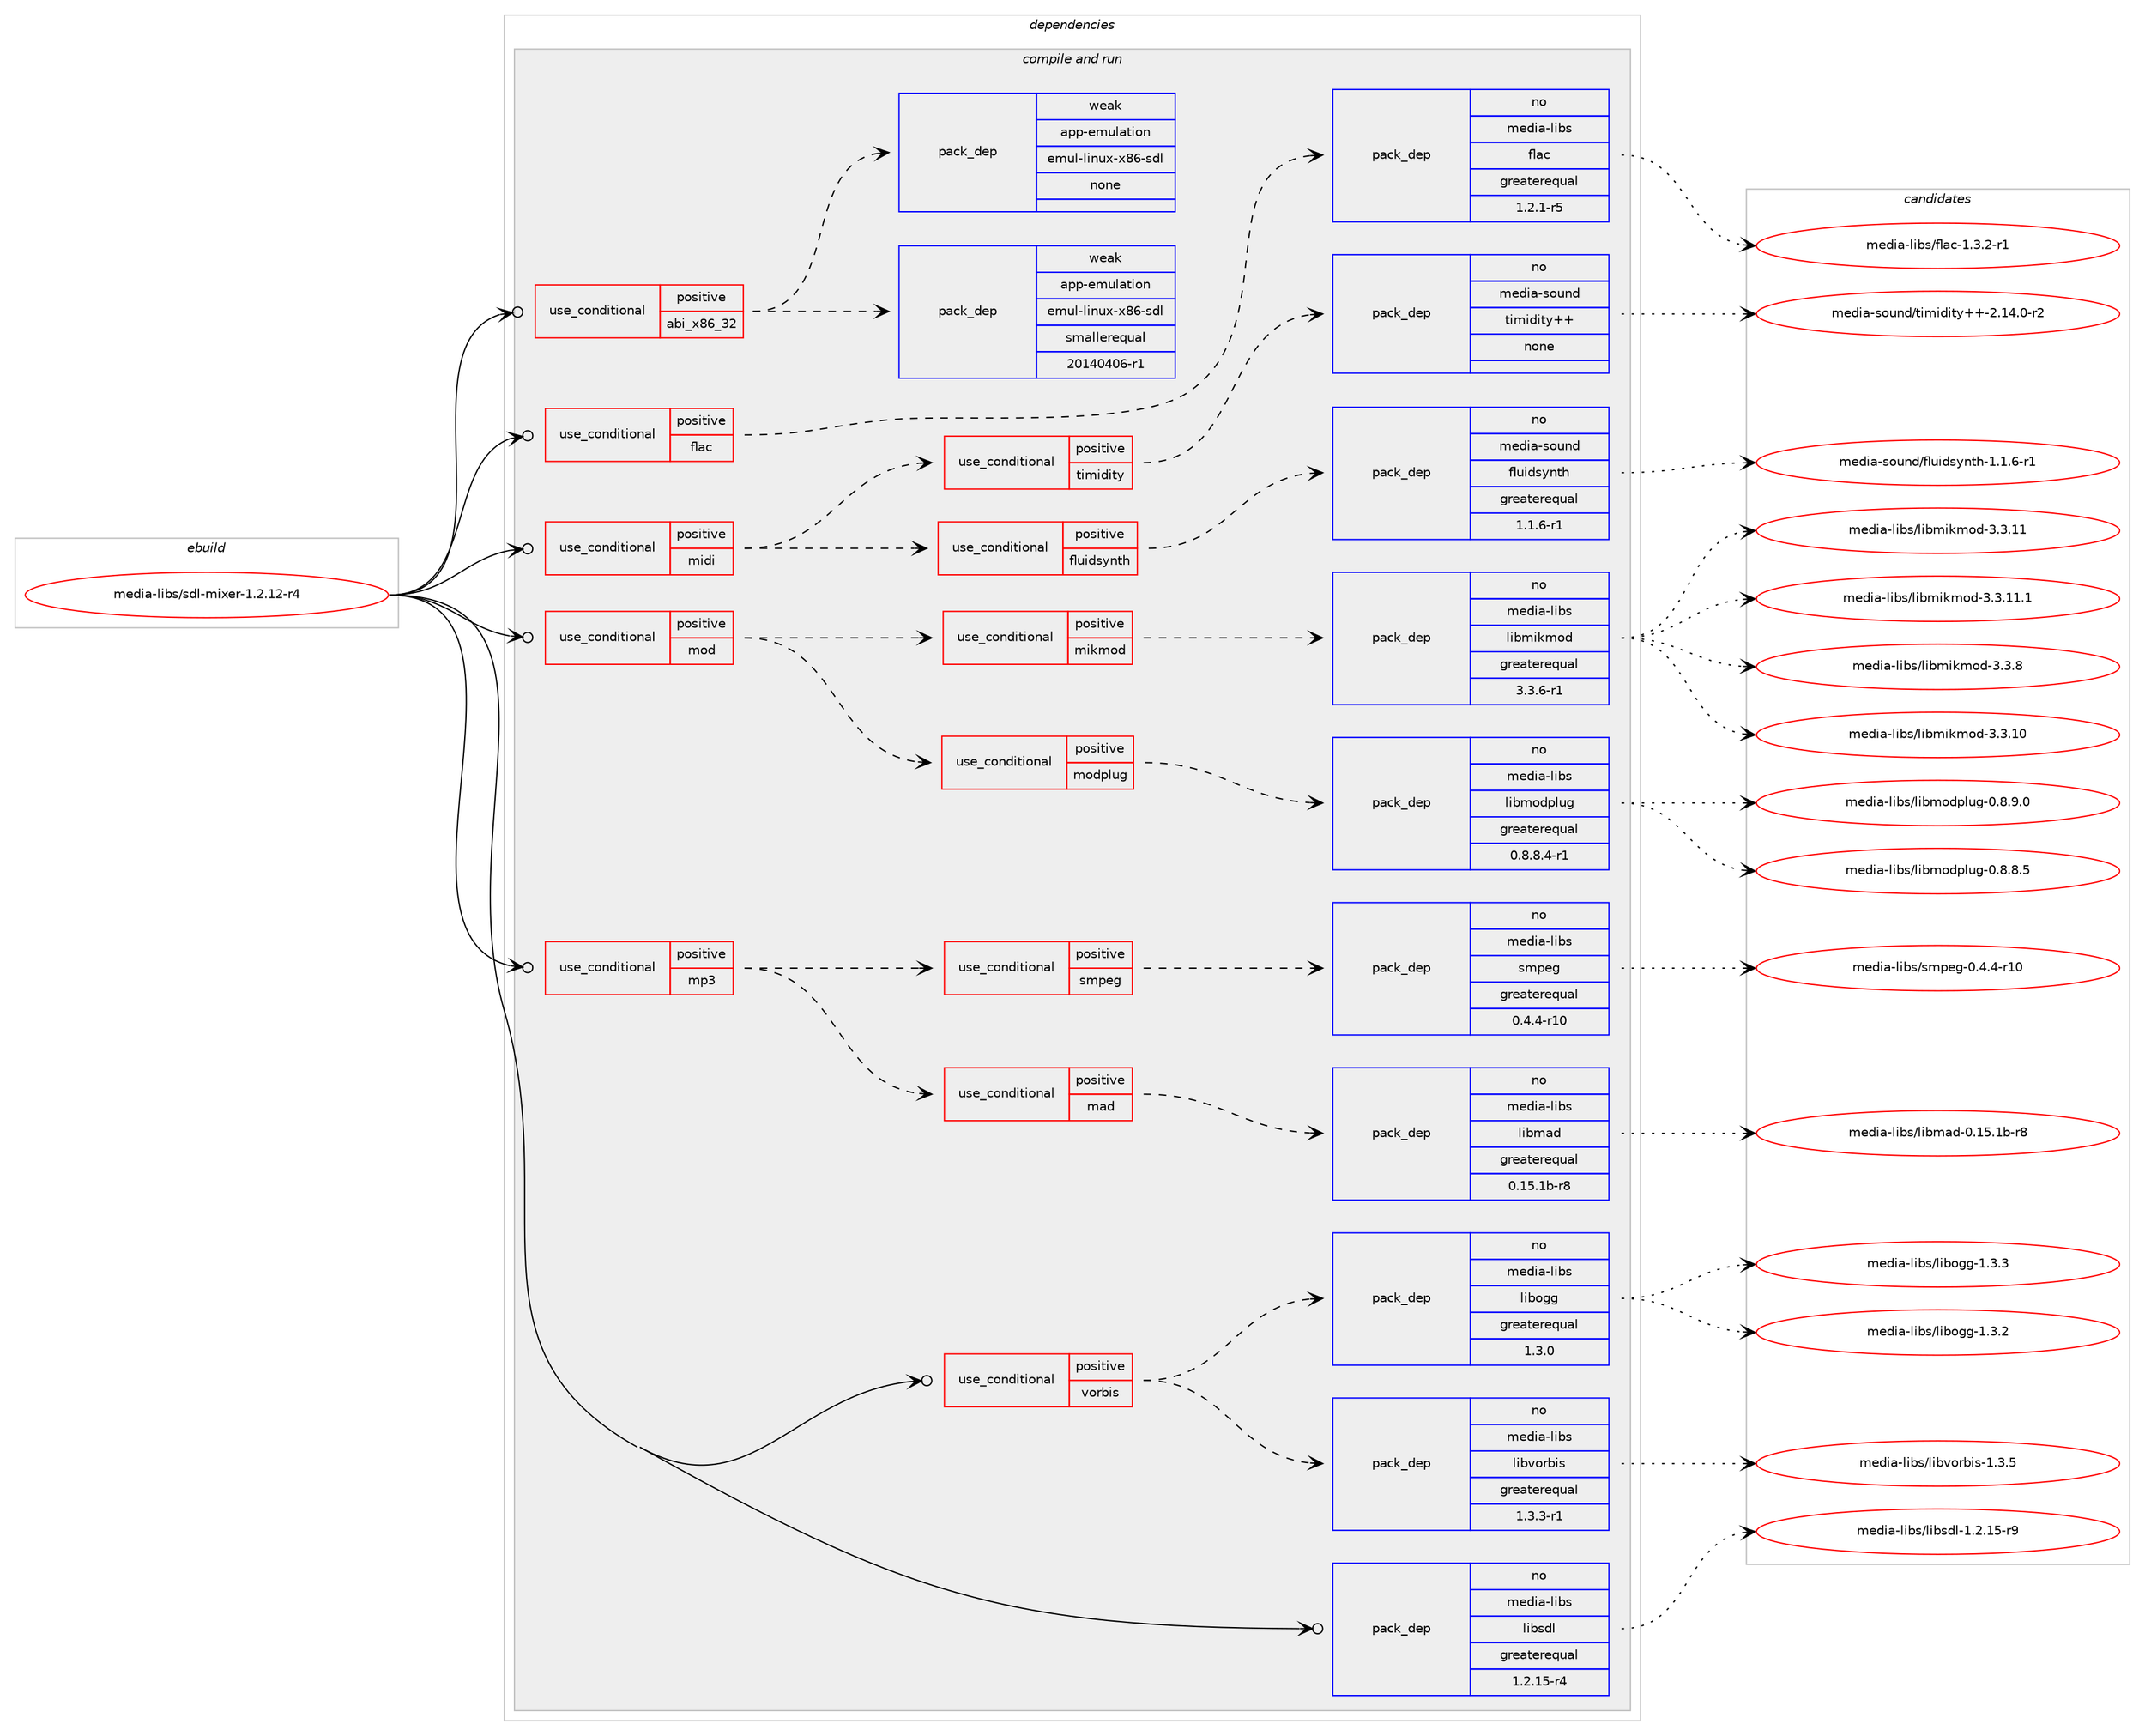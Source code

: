 digraph prolog {

# *************
# Graph options
# *************

newrank=true;
concentrate=true;
compound=true;
graph [rankdir=LR,fontname=Helvetica,fontsize=10,ranksep=1.5];#, ranksep=2.5, nodesep=0.2];
edge  [arrowhead=vee];
node  [fontname=Helvetica,fontsize=10];

# **********
# The ebuild
# **********

subgraph cluster_leftcol {
color=gray;
rank=same;
label=<<i>ebuild</i>>;
id [label="media-libs/sdl-mixer-1.2.12-r4", color=red, width=4, href="../media-libs/sdl-mixer-1.2.12-r4.svg"];
}

# ****************
# The dependencies
# ****************

subgraph cluster_midcol {
color=gray;
label=<<i>dependencies</i>>;
subgraph cluster_compile {
fillcolor="#eeeeee";
style=filled;
label=<<i>compile</i>>;
}
subgraph cluster_compileandrun {
fillcolor="#eeeeee";
style=filled;
label=<<i>compile and run</i>>;
subgraph cond91466 {
dependency370305 [label=<<TABLE BORDER="0" CELLBORDER="1" CELLSPACING="0" CELLPADDING="4"><TR><TD ROWSPAN="3" CELLPADDING="10">use_conditional</TD></TR><TR><TD>positive</TD></TR><TR><TD>abi_x86_32</TD></TR></TABLE>>, shape=none, color=red];
subgraph pack272937 {
dependency370306 [label=<<TABLE BORDER="0" CELLBORDER="1" CELLSPACING="0" CELLPADDING="4" WIDTH="220"><TR><TD ROWSPAN="6" CELLPADDING="30">pack_dep</TD></TR><TR><TD WIDTH="110">weak</TD></TR><TR><TD>app-emulation</TD></TR><TR><TD>emul-linux-x86-sdl</TD></TR><TR><TD>smallerequal</TD></TR><TR><TD>20140406-r1</TD></TR></TABLE>>, shape=none, color=blue];
}
dependency370305:e -> dependency370306:w [weight=20,style="dashed",arrowhead="vee"];
subgraph pack272938 {
dependency370307 [label=<<TABLE BORDER="0" CELLBORDER="1" CELLSPACING="0" CELLPADDING="4" WIDTH="220"><TR><TD ROWSPAN="6" CELLPADDING="30">pack_dep</TD></TR><TR><TD WIDTH="110">weak</TD></TR><TR><TD>app-emulation</TD></TR><TR><TD>emul-linux-x86-sdl</TD></TR><TR><TD>none</TD></TR><TR><TD></TD></TR></TABLE>>, shape=none, color=blue];
}
dependency370305:e -> dependency370307:w [weight=20,style="dashed",arrowhead="vee"];
}
id:e -> dependency370305:w [weight=20,style="solid",arrowhead="odotvee"];
subgraph cond91467 {
dependency370308 [label=<<TABLE BORDER="0" CELLBORDER="1" CELLSPACING="0" CELLPADDING="4"><TR><TD ROWSPAN="3" CELLPADDING="10">use_conditional</TD></TR><TR><TD>positive</TD></TR><TR><TD>flac</TD></TR></TABLE>>, shape=none, color=red];
subgraph pack272939 {
dependency370309 [label=<<TABLE BORDER="0" CELLBORDER="1" CELLSPACING="0" CELLPADDING="4" WIDTH="220"><TR><TD ROWSPAN="6" CELLPADDING="30">pack_dep</TD></TR><TR><TD WIDTH="110">no</TD></TR><TR><TD>media-libs</TD></TR><TR><TD>flac</TD></TR><TR><TD>greaterequal</TD></TR><TR><TD>1.2.1-r5</TD></TR></TABLE>>, shape=none, color=blue];
}
dependency370308:e -> dependency370309:w [weight=20,style="dashed",arrowhead="vee"];
}
id:e -> dependency370308:w [weight=20,style="solid",arrowhead="odotvee"];
subgraph cond91468 {
dependency370310 [label=<<TABLE BORDER="0" CELLBORDER="1" CELLSPACING="0" CELLPADDING="4"><TR><TD ROWSPAN="3" CELLPADDING="10">use_conditional</TD></TR><TR><TD>positive</TD></TR><TR><TD>midi</TD></TR></TABLE>>, shape=none, color=red];
subgraph cond91469 {
dependency370311 [label=<<TABLE BORDER="0" CELLBORDER="1" CELLSPACING="0" CELLPADDING="4"><TR><TD ROWSPAN="3" CELLPADDING="10">use_conditional</TD></TR><TR><TD>positive</TD></TR><TR><TD>fluidsynth</TD></TR></TABLE>>, shape=none, color=red];
subgraph pack272940 {
dependency370312 [label=<<TABLE BORDER="0" CELLBORDER="1" CELLSPACING="0" CELLPADDING="4" WIDTH="220"><TR><TD ROWSPAN="6" CELLPADDING="30">pack_dep</TD></TR><TR><TD WIDTH="110">no</TD></TR><TR><TD>media-sound</TD></TR><TR><TD>fluidsynth</TD></TR><TR><TD>greaterequal</TD></TR><TR><TD>1.1.6-r1</TD></TR></TABLE>>, shape=none, color=blue];
}
dependency370311:e -> dependency370312:w [weight=20,style="dashed",arrowhead="vee"];
}
dependency370310:e -> dependency370311:w [weight=20,style="dashed",arrowhead="vee"];
subgraph cond91470 {
dependency370313 [label=<<TABLE BORDER="0" CELLBORDER="1" CELLSPACING="0" CELLPADDING="4"><TR><TD ROWSPAN="3" CELLPADDING="10">use_conditional</TD></TR><TR><TD>positive</TD></TR><TR><TD>timidity</TD></TR></TABLE>>, shape=none, color=red];
subgraph pack272941 {
dependency370314 [label=<<TABLE BORDER="0" CELLBORDER="1" CELLSPACING="0" CELLPADDING="4" WIDTH="220"><TR><TD ROWSPAN="6" CELLPADDING="30">pack_dep</TD></TR><TR><TD WIDTH="110">no</TD></TR><TR><TD>media-sound</TD></TR><TR><TD>timidity++</TD></TR><TR><TD>none</TD></TR><TR><TD></TD></TR></TABLE>>, shape=none, color=blue];
}
dependency370313:e -> dependency370314:w [weight=20,style="dashed",arrowhead="vee"];
}
dependency370310:e -> dependency370313:w [weight=20,style="dashed",arrowhead="vee"];
}
id:e -> dependency370310:w [weight=20,style="solid",arrowhead="odotvee"];
subgraph cond91471 {
dependency370315 [label=<<TABLE BORDER="0" CELLBORDER="1" CELLSPACING="0" CELLPADDING="4"><TR><TD ROWSPAN="3" CELLPADDING="10">use_conditional</TD></TR><TR><TD>positive</TD></TR><TR><TD>mod</TD></TR></TABLE>>, shape=none, color=red];
subgraph cond91472 {
dependency370316 [label=<<TABLE BORDER="0" CELLBORDER="1" CELLSPACING="0" CELLPADDING="4"><TR><TD ROWSPAN="3" CELLPADDING="10">use_conditional</TD></TR><TR><TD>positive</TD></TR><TR><TD>modplug</TD></TR></TABLE>>, shape=none, color=red];
subgraph pack272942 {
dependency370317 [label=<<TABLE BORDER="0" CELLBORDER="1" CELLSPACING="0" CELLPADDING="4" WIDTH="220"><TR><TD ROWSPAN="6" CELLPADDING="30">pack_dep</TD></TR><TR><TD WIDTH="110">no</TD></TR><TR><TD>media-libs</TD></TR><TR><TD>libmodplug</TD></TR><TR><TD>greaterequal</TD></TR><TR><TD>0.8.8.4-r1</TD></TR></TABLE>>, shape=none, color=blue];
}
dependency370316:e -> dependency370317:w [weight=20,style="dashed",arrowhead="vee"];
}
dependency370315:e -> dependency370316:w [weight=20,style="dashed",arrowhead="vee"];
subgraph cond91473 {
dependency370318 [label=<<TABLE BORDER="0" CELLBORDER="1" CELLSPACING="0" CELLPADDING="4"><TR><TD ROWSPAN="3" CELLPADDING="10">use_conditional</TD></TR><TR><TD>positive</TD></TR><TR><TD>mikmod</TD></TR></TABLE>>, shape=none, color=red];
subgraph pack272943 {
dependency370319 [label=<<TABLE BORDER="0" CELLBORDER="1" CELLSPACING="0" CELLPADDING="4" WIDTH="220"><TR><TD ROWSPAN="6" CELLPADDING="30">pack_dep</TD></TR><TR><TD WIDTH="110">no</TD></TR><TR><TD>media-libs</TD></TR><TR><TD>libmikmod</TD></TR><TR><TD>greaterequal</TD></TR><TR><TD>3.3.6-r1</TD></TR></TABLE>>, shape=none, color=blue];
}
dependency370318:e -> dependency370319:w [weight=20,style="dashed",arrowhead="vee"];
}
dependency370315:e -> dependency370318:w [weight=20,style="dashed",arrowhead="vee"];
}
id:e -> dependency370315:w [weight=20,style="solid",arrowhead="odotvee"];
subgraph cond91474 {
dependency370320 [label=<<TABLE BORDER="0" CELLBORDER="1" CELLSPACING="0" CELLPADDING="4"><TR><TD ROWSPAN="3" CELLPADDING="10">use_conditional</TD></TR><TR><TD>positive</TD></TR><TR><TD>mp3</TD></TR></TABLE>>, shape=none, color=red];
subgraph cond91475 {
dependency370321 [label=<<TABLE BORDER="0" CELLBORDER="1" CELLSPACING="0" CELLPADDING="4"><TR><TD ROWSPAN="3" CELLPADDING="10">use_conditional</TD></TR><TR><TD>positive</TD></TR><TR><TD>mad</TD></TR></TABLE>>, shape=none, color=red];
subgraph pack272944 {
dependency370322 [label=<<TABLE BORDER="0" CELLBORDER="1" CELLSPACING="0" CELLPADDING="4" WIDTH="220"><TR><TD ROWSPAN="6" CELLPADDING="30">pack_dep</TD></TR><TR><TD WIDTH="110">no</TD></TR><TR><TD>media-libs</TD></TR><TR><TD>libmad</TD></TR><TR><TD>greaterequal</TD></TR><TR><TD>0.15.1b-r8</TD></TR></TABLE>>, shape=none, color=blue];
}
dependency370321:e -> dependency370322:w [weight=20,style="dashed",arrowhead="vee"];
}
dependency370320:e -> dependency370321:w [weight=20,style="dashed",arrowhead="vee"];
subgraph cond91476 {
dependency370323 [label=<<TABLE BORDER="0" CELLBORDER="1" CELLSPACING="0" CELLPADDING="4"><TR><TD ROWSPAN="3" CELLPADDING="10">use_conditional</TD></TR><TR><TD>positive</TD></TR><TR><TD>smpeg</TD></TR></TABLE>>, shape=none, color=red];
subgraph pack272945 {
dependency370324 [label=<<TABLE BORDER="0" CELLBORDER="1" CELLSPACING="0" CELLPADDING="4" WIDTH="220"><TR><TD ROWSPAN="6" CELLPADDING="30">pack_dep</TD></TR><TR><TD WIDTH="110">no</TD></TR><TR><TD>media-libs</TD></TR><TR><TD>smpeg</TD></TR><TR><TD>greaterequal</TD></TR><TR><TD>0.4.4-r10</TD></TR></TABLE>>, shape=none, color=blue];
}
dependency370323:e -> dependency370324:w [weight=20,style="dashed",arrowhead="vee"];
}
dependency370320:e -> dependency370323:w [weight=20,style="dashed",arrowhead="vee"];
}
id:e -> dependency370320:w [weight=20,style="solid",arrowhead="odotvee"];
subgraph cond91477 {
dependency370325 [label=<<TABLE BORDER="0" CELLBORDER="1" CELLSPACING="0" CELLPADDING="4"><TR><TD ROWSPAN="3" CELLPADDING="10">use_conditional</TD></TR><TR><TD>positive</TD></TR><TR><TD>vorbis</TD></TR></TABLE>>, shape=none, color=red];
subgraph pack272946 {
dependency370326 [label=<<TABLE BORDER="0" CELLBORDER="1" CELLSPACING="0" CELLPADDING="4" WIDTH="220"><TR><TD ROWSPAN="6" CELLPADDING="30">pack_dep</TD></TR><TR><TD WIDTH="110">no</TD></TR><TR><TD>media-libs</TD></TR><TR><TD>libvorbis</TD></TR><TR><TD>greaterequal</TD></TR><TR><TD>1.3.3-r1</TD></TR></TABLE>>, shape=none, color=blue];
}
dependency370325:e -> dependency370326:w [weight=20,style="dashed",arrowhead="vee"];
subgraph pack272947 {
dependency370327 [label=<<TABLE BORDER="0" CELLBORDER="1" CELLSPACING="0" CELLPADDING="4" WIDTH="220"><TR><TD ROWSPAN="6" CELLPADDING="30">pack_dep</TD></TR><TR><TD WIDTH="110">no</TD></TR><TR><TD>media-libs</TD></TR><TR><TD>libogg</TD></TR><TR><TD>greaterequal</TD></TR><TR><TD>1.3.0</TD></TR></TABLE>>, shape=none, color=blue];
}
dependency370325:e -> dependency370327:w [weight=20,style="dashed",arrowhead="vee"];
}
id:e -> dependency370325:w [weight=20,style="solid",arrowhead="odotvee"];
subgraph pack272948 {
dependency370328 [label=<<TABLE BORDER="0" CELLBORDER="1" CELLSPACING="0" CELLPADDING="4" WIDTH="220"><TR><TD ROWSPAN="6" CELLPADDING="30">pack_dep</TD></TR><TR><TD WIDTH="110">no</TD></TR><TR><TD>media-libs</TD></TR><TR><TD>libsdl</TD></TR><TR><TD>greaterequal</TD></TR><TR><TD>1.2.15-r4</TD></TR></TABLE>>, shape=none, color=blue];
}
id:e -> dependency370328:w [weight=20,style="solid",arrowhead="odotvee"];
}
subgraph cluster_run {
fillcolor="#eeeeee";
style=filled;
label=<<i>run</i>>;
}
}

# **************
# The candidates
# **************

subgraph cluster_choices {
rank=same;
color=gray;
label=<<i>candidates</i>>;

subgraph choice272937 {
color=black;
nodesep=1;
}
subgraph choice272938 {
color=black;
nodesep=1;
}
subgraph choice272939 {
color=black;
nodesep=1;
choice1091011001059745108105981154710210897994549465146504511449 [label="media-libs/flac-1.3.2-r1", color=red, width=4,href="../media-libs/flac-1.3.2-r1.svg"];
dependency370309:e -> choice1091011001059745108105981154710210897994549465146504511449:w [style=dotted,weight="100"];
}
subgraph choice272940 {
color=black;
nodesep=1;
choice1091011001059745115111117110100471021081171051001151211101161044549464946544511449 [label="media-sound/fluidsynth-1.1.6-r1", color=red, width=4,href="../media-sound/fluidsynth-1.1.6-r1.svg"];
dependency370312:e -> choice1091011001059745115111117110100471021081171051001151211101161044549464946544511449:w [style=dotted,weight="100"];
}
subgraph choice272941 {
color=black;
nodesep=1;
choice1091011001059745115111117110100471161051091051001051161214343455046495246484511450 [label="media-sound/timidity++-2.14.0-r2", color=red, width=4,href="../media-sound/timidity++-2.14.0-r2.svg"];
dependency370314:e -> choice1091011001059745115111117110100471161051091051001051161214343455046495246484511450:w [style=dotted,weight="100"];
}
subgraph choice272942 {
color=black;
nodesep=1;
choice10910110010597451081059811547108105981091111001121081171034548465646564653 [label="media-libs/libmodplug-0.8.8.5", color=red, width=4,href="../media-libs/libmodplug-0.8.8.5.svg"];
choice10910110010597451081059811547108105981091111001121081171034548465646574648 [label="media-libs/libmodplug-0.8.9.0", color=red, width=4,href="../media-libs/libmodplug-0.8.9.0.svg"];
dependency370317:e -> choice10910110010597451081059811547108105981091111001121081171034548465646564653:w [style=dotted,weight="100"];
dependency370317:e -> choice10910110010597451081059811547108105981091111001121081171034548465646574648:w [style=dotted,weight="100"];
}
subgraph choice272943 {
color=black;
nodesep=1;
choice109101100105974510810598115471081059810910510710911110045514651464948 [label="media-libs/libmikmod-3.3.10", color=red, width=4,href="../media-libs/libmikmod-3.3.10.svg"];
choice109101100105974510810598115471081059810910510710911110045514651464949 [label="media-libs/libmikmod-3.3.11", color=red, width=4,href="../media-libs/libmikmod-3.3.11.svg"];
choice1091011001059745108105981154710810598109105107109111100455146514649494649 [label="media-libs/libmikmod-3.3.11.1", color=red, width=4,href="../media-libs/libmikmod-3.3.11.1.svg"];
choice1091011001059745108105981154710810598109105107109111100455146514656 [label="media-libs/libmikmod-3.3.8", color=red, width=4,href="../media-libs/libmikmod-3.3.8.svg"];
dependency370319:e -> choice109101100105974510810598115471081059810910510710911110045514651464948:w [style=dotted,weight="100"];
dependency370319:e -> choice109101100105974510810598115471081059810910510710911110045514651464949:w [style=dotted,weight="100"];
dependency370319:e -> choice1091011001059745108105981154710810598109105107109111100455146514649494649:w [style=dotted,weight="100"];
dependency370319:e -> choice1091011001059745108105981154710810598109105107109111100455146514656:w [style=dotted,weight="100"];
}
subgraph choice272944 {
color=black;
nodesep=1;
choice10910110010597451081059811547108105981099710045484649534649984511456 [label="media-libs/libmad-0.15.1b-r8", color=red, width=4,href="../media-libs/libmad-0.15.1b-r8.svg"];
dependency370322:e -> choice10910110010597451081059811547108105981099710045484649534649984511456:w [style=dotted,weight="100"];
}
subgraph choice272945 {
color=black;
nodesep=1;
choice10910110010597451081059811547115109112101103454846524652451144948 [label="media-libs/smpeg-0.4.4-r10", color=red, width=4,href="../media-libs/smpeg-0.4.4-r10.svg"];
dependency370324:e -> choice10910110010597451081059811547115109112101103454846524652451144948:w [style=dotted,weight="100"];
}
subgraph choice272946 {
color=black;
nodesep=1;
choice109101100105974510810598115471081059811811111498105115454946514653 [label="media-libs/libvorbis-1.3.5", color=red, width=4,href="../media-libs/libvorbis-1.3.5.svg"];
dependency370326:e -> choice109101100105974510810598115471081059811811111498105115454946514653:w [style=dotted,weight="100"];
}
subgraph choice272947 {
color=black;
nodesep=1;
choice1091011001059745108105981154710810598111103103454946514650 [label="media-libs/libogg-1.3.2", color=red, width=4,href="../media-libs/libogg-1.3.2.svg"];
choice1091011001059745108105981154710810598111103103454946514651 [label="media-libs/libogg-1.3.3", color=red, width=4,href="../media-libs/libogg-1.3.3.svg"];
dependency370327:e -> choice1091011001059745108105981154710810598111103103454946514650:w [style=dotted,weight="100"];
dependency370327:e -> choice1091011001059745108105981154710810598111103103454946514651:w [style=dotted,weight="100"];
}
subgraph choice272948 {
color=black;
nodesep=1;
choice1091011001059745108105981154710810598115100108454946504649534511457 [label="media-libs/libsdl-1.2.15-r9", color=red, width=4,href="../media-libs/libsdl-1.2.15-r9.svg"];
dependency370328:e -> choice1091011001059745108105981154710810598115100108454946504649534511457:w [style=dotted,weight="100"];
}
}

}
